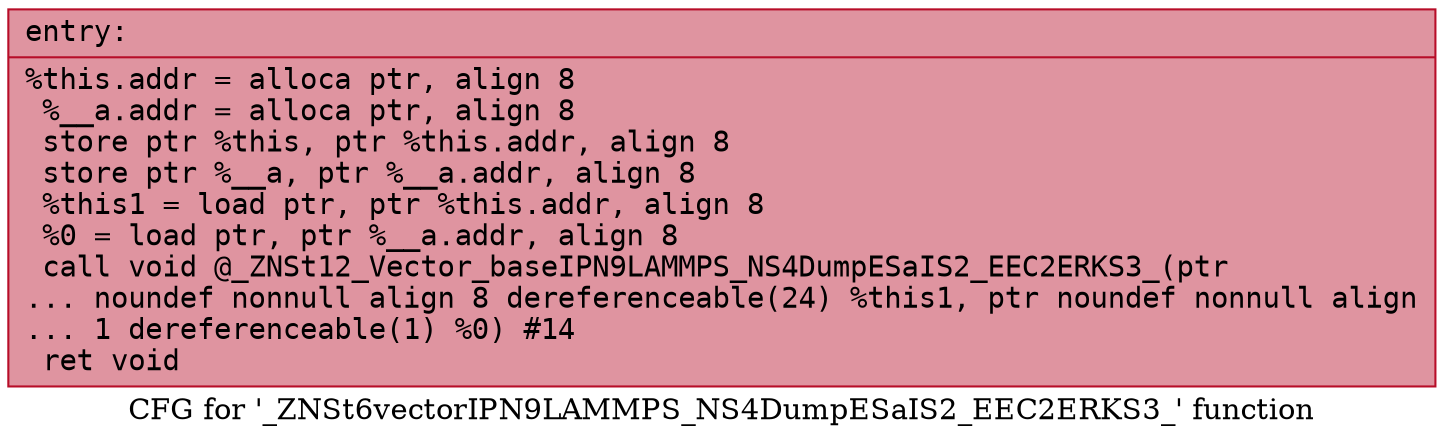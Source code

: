 digraph "CFG for '_ZNSt6vectorIPN9LAMMPS_NS4DumpESaIS2_EEC2ERKS3_' function" {
	label="CFG for '_ZNSt6vectorIPN9LAMMPS_NS4DumpESaIS2_EEC2ERKS3_' function";

	Node0x559d9a39c1d0 [shape=record,color="#b70d28ff", style=filled, fillcolor="#b70d2870" fontname="Courier",label="{entry:\l|  %this.addr = alloca ptr, align 8\l  %__a.addr = alloca ptr, align 8\l  store ptr %this, ptr %this.addr, align 8\l  store ptr %__a, ptr %__a.addr, align 8\l  %this1 = load ptr, ptr %this.addr, align 8\l  %0 = load ptr, ptr %__a.addr, align 8\l  call void @_ZNSt12_Vector_baseIPN9LAMMPS_NS4DumpESaIS2_EEC2ERKS3_(ptr\l... noundef nonnull align 8 dereferenceable(24) %this1, ptr noundef nonnull align\l... 1 dereferenceable(1) %0) #14\l  ret void\l}"];
}
